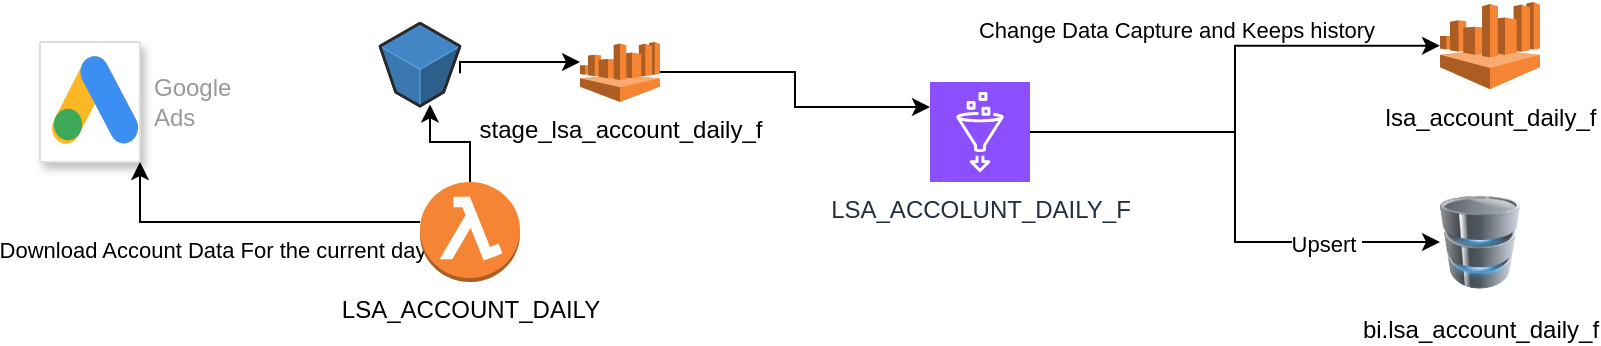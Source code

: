 <mxfile version="22.1.15" type="github">
  <diagram name="Page-1" id="gj7hx-0s5JWte3JfZBQN">
    <mxGraphModel dx="1050" dy="530" grid="1" gridSize="10" guides="1" tooltips="1" connect="1" arrows="1" fold="1" page="1" pageScale="1" pageWidth="1050" pageHeight="1000" math="0" shadow="0">
      <root>
        <mxCell id="0" />
        <mxCell id="1" parent="0" />
        <mxCell id="6aHuienJDy7sDLIX7IC--4" value="" style="edgeStyle=orthogonalEdgeStyle;rounded=0;orthogonalLoop=1;jettySize=auto;html=1;" edge="1" parent="1" source="6aHuienJDy7sDLIX7IC--1" target="6aHuienJDy7sDLIX7IC--2">
          <mxGeometry relative="1" as="geometry">
            <Array as="points">
              <mxPoint x="80" y="110" />
            </Array>
          </mxGeometry>
        </mxCell>
        <mxCell id="6aHuienJDy7sDLIX7IC--5" value="Download Account Data For the current day&lt;br&gt;" style="edgeLabel;html=1;align=center;verticalAlign=middle;resizable=0;points=[];" vertex="1" connectable="0" parent="6aHuienJDy7sDLIX7IC--4">
          <mxGeometry x="-0.202" y="4" relative="1" as="geometry">
            <mxPoint x="-36" y="10" as="offset" />
          </mxGeometry>
        </mxCell>
        <mxCell id="6aHuienJDy7sDLIX7IC--9" style="edgeStyle=orthogonalEdgeStyle;rounded=0;orthogonalLoop=1;jettySize=auto;html=1;exitX=0.5;exitY=0;exitDx=0;exitDy=0;exitPerimeter=0;" edge="1" parent="1" source="6aHuienJDy7sDLIX7IC--1">
          <mxGeometry relative="1" as="geometry">
            <mxPoint x="225" y="51.2" as="targetPoint" />
            <Array as="points">
              <mxPoint x="245" y="70" />
              <mxPoint x="225" y="70" />
            </Array>
          </mxGeometry>
        </mxCell>
        <mxCell id="6aHuienJDy7sDLIX7IC--1" value="LSA_ACCOUNT_DAILY&lt;br&gt;" style="outlineConnect=0;dashed=0;verticalLabelPosition=bottom;verticalAlign=top;align=center;html=1;shape=mxgraph.aws3.lambda_function;fillColor=#F58534;gradientColor=none;" vertex="1" parent="1">
          <mxGeometry x="220" y="90" width="50" height="50" as="geometry" />
        </mxCell>
        <mxCell id="6aHuienJDy7sDLIX7IC--2" value="" style="strokeColor=#dddddd;shadow=1;strokeWidth=1;rounded=1;absoluteArcSize=1;arcSize=2;" vertex="1" parent="1">
          <mxGeometry x="30" y="20" width="50" height="60" as="geometry" />
        </mxCell>
        <mxCell id="6aHuienJDy7sDLIX7IC--3" value="Google&#xa;Ads" style="sketch=0;dashed=0;connectable=0;html=1;fillColor=#5184F3;strokeColor=none;shape=mxgraph.gcp2.google_ads;part=1;labelPosition=right;verticalLabelPosition=middle;align=left;verticalAlign=middle;spacingLeft=5;fontColor=#999999;fontSize=12;" vertex="1" parent="6aHuienJDy7sDLIX7IC--2">
          <mxGeometry width="45" height="45" relative="1" as="geometry">
            <mxPoint x="5" y="7" as="offset" />
          </mxGeometry>
        </mxCell>
        <mxCell id="6aHuienJDy7sDLIX7IC--6" value="stage_lsa_account_daily_f" style="outlineConnect=0;dashed=0;verticalLabelPosition=bottom;verticalAlign=top;align=center;html=1;shape=mxgraph.aws3.athena;fillColor=#F58534;gradientColor=none;" vertex="1" parent="1">
          <mxGeometry x="300" y="20.0" width="40" height="30" as="geometry" />
        </mxCell>
        <mxCell id="6aHuienJDy7sDLIX7IC--10" value="" style="edgeStyle=orthogonalEdgeStyle;rounded=0;orthogonalLoop=1;jettySize=auto;html=1;" edge="1" parent="1" target="6aHuienJDy7sDLIX7IC--6">
          <mxGeometry relative="1" as="geometry">
            <mxPoint x="239.997" y="35.6" as="sourcePoint" />
            <Array as="points">
              <mxPoint x="240" y="30" />
            </Array>
          </mxGeometry>
        </mxCell>
        <mxCell id="6aHuienJDy7sDLIX7IC--11" value="" style="verticalLabelPosition=bottom;html=1;verticalAlign=top;strokeWidth=1;align=center;outlineConnect=0;dashed=0;outlineConnect=0;shape=mxgraph.aws3d.s3Bucket;fillColor=#4286c5;strokeColor=#57A2D8;aspect=fixed;" vertex="1" parent="1">
          <mxGeometry x="200" y="10.6" width="40" height="41.49" as="geometry" />
        </mxCell>
        <mxCell id="6aHuienJDy7sDLIX7IC--20" style="edgeStyle=orthogonalEdgeStyle;rounded=0;orthogonalLoop=1;jettySize=auto;html=1;" edge="1" parent="1" source="6aHuienJDy7sDLIX7IC--12" target="6aHuienJDy7sDLIX7IC--14">
          <mxGeometry relative="1" as="geometry" />
        </mxCell>
        <mxCell id="6aHuienJDy7sDLIX7IC--21" value="Change Data Capture and Keeps history&lt;br&gt;" style="edgeLabel;html=1;align=center;verticalAlign=middle;resizable=0;points=[];" vertex="1" connectable="0" parent="6aHuienJDy7sDLIX7IC--20">
          <mxGeometry x="0.28" y="1" relative="1" as="geometry">
            <mxPoint x="-43" y="-7" as="offset" />
          </mxGeometry>
        </mxCell>
        <mxCell id="6aHuienJDy7sDLIX7IC--24" style="edgeStyle=orthogonalEdgeStyle;rounded=0;orthogonalLoop=1;jettySize=auto;html=1;entryX=0;entryY=0.5;entryDx=0;entryDy=0;" edge="1" parent="1" source="6aHuienJDy7sDLIX7IC--12" target="6aHuienJDy7sDLIX7IC--15">
          <mxGeometry relative="1" as="geometry" />
        </mxCell>
        <mxCell id="6aHuienJDy7sDLIX7IC--25" value="Upsert&amp;nbsp;&lt;br&gt;" style="edgeLabel;html=1;align=center;verticalAlign=middle;resizable=0;points=[];" vertex="1" connectable="0" parent="6aHuienJDy7sDLIX7IC--24">
          <mxGeometry x="0.558" y="-1" relative="1" as="geometry">
            <mxPoint as="offset" />
          </mxGeometry>
        </mxCell>
        <mxCell id="6aHuienJDy7sDLIX7IC--12" value="LSA_ACCOLUNT_DAILY_F" style="sketch=0;points=[[0,0,0],[0.25,0,0],[0.5,0,0],[0.75,0,0],[1,0,0],[0,1,0],[0.25,1,0],[0.5,1,0],[0.75,1,0],[1,1,0],[0,0.25,0],[0,0.5,0],[0,0.75,0],[1,0.25,0],[1,0.5,0],[1,0.75,0]];outlineConnect=0;fontColor=#232F3E;fillColor=#8C4FFF;strokeColor=#ffffff;dashed=0;verticalLabelPosition=bottom;verticalAlign=top;align=center;html=1;fontSize=12;fontStyle=0;aspect=fixed;shape=mxgraph.aws4.resourceIcon;resIcon=mxgraph.aws4.glue;" vertex="1" parent="1">
          <mxGeometry x="475" y="40" width="50" height="50" as="geometry" />
        </mxCell>
        <mxCell id="6aHuienJDy7sDLIX7IC--13" style="edgeStyle=orthogonalEdgeStyle;rounded=0;orthogonalLoop=1;jettySize=auto;html=1;entryX=0;entryY=0.25;entryDx=0;entryDy=0;entryPerimeter=0;" edge="1" parent="1" source="6aHuienJDy7sDLIX7IC--6" target="6aHuienJDy7sDLIX7IC--12">
          <mxGeometry relative="1" as="geometry" />
        </mxCell>
        <mxCell id="6aHuienJDy7sDLIX7IC--14" value="lsa_account_daily_f" style="outlineConnect=0;dashed=0;verticalLabelPosition=bottom;verticalAlign=top;align=center;html=1;shape=mxgraph.aws3.athena;fillColor=#F58534;gradientColor=none;" vertex="1" parent="1">
          <mxGeometry x="730" width="50" height="43.65" as="geometry" />
        </mxCell>
        <mxCell id="6aHuienJDy7sDLIX7IC--15" value="bi.lsa_account_daily_f" style="image;html=1;image=img/lib/clip_art/computers/Database_128x128.png" vertex="1" parent="1">
          <mxGeometry x="730" y="90" width="40" height="60" as="geometry" />
        </mxCell>
      </root>
    </mxGraphModel>
  </diagram>
</mxfile>
